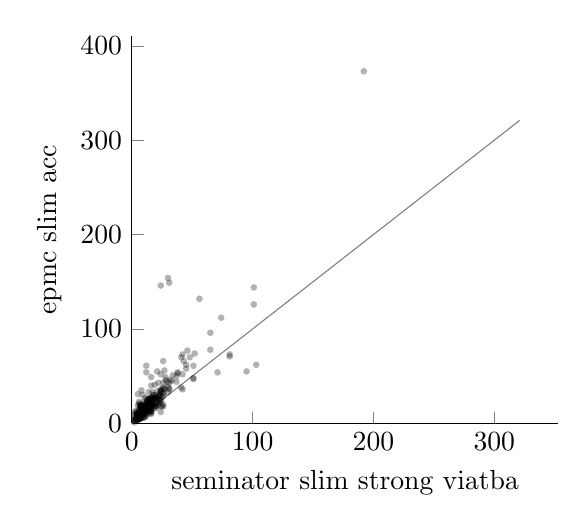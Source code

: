 \pgfplotsset{
  compat=newest,
}
\begin{axis}[
  mark size=1.2pt,
  axis x line*=bottom,
  axis y line*=left,
  width=7cm,
  height=6.5cm,
  xlabel near ticks=true,
  ylabel near ticks=true,
  xmin=0,
  ymin=0,
  colorbar/width=.1cm,
  colorbar style={
    line width=.1pt,
  },
  colorbar shift/.style={
    xshift=.1cm,
  },
  xlabel={seminator slim strong viatba},
  ylabel={epmc slim acc},
%
]
\addplot[
  scatter=false,
  scatter src=explicit,
  only marks=true,
  mark options={
    fill opacity=0.3,
    draw opacity=0,
  },
  every mark/.append style={},
%
] coordinates
  {(17.0,26.0) [1]%
  (31.0,36.0) [1]%
  (9.0,10.0) [1]%
  (11.0,14.0) [1]%
  (13.0,23.0) [1]%
  (10.0,14.0) [1]%
  (14.0,26.0) [1]%
  (95.0,55.0) [1]%
  (7.0,5.0) [1]%
  (5.0,6.0) [1]%
  (6.0,7.0) [1]%
  (8.0,15.0) [1]%
  (9.0,10.0) [1]%
  (20.0,21.0) [1]%
  (12.0,19.0) [1]%
  (4.0,3.0) [1]%
  (7.0,8.0) [1]%
  (3.0,4.0) [1]%
  (56.0,132.0) [1]%
  (6.0,5.0) [1]%
  (27.0,37.0) [1]%
  (7.0,10.0) [1]%
  (14.0,19.0) [1]%
  (6.0,7.0) [1]%
  (4.0,6.0) [1]%
  (16.0,24.0) [1]%
  (15.0,17.0) [1]%
  (4.0,10.0) [1]%
  (5.0,6.0) [1]%
  (10.0,11.0) [1]%
  (20.0,26.0) [1]%
  (7.0,9.0) [1]%
  (10.0,15.0) [1]%
  (8.0,11.0) [1]%
  (8.0,19.0) [1]%
  (10.0,12.0) [1]%
  (4.0,5.0) [1]%
  (11.0,12.0) [1]%
  (3.0,6.0) [1]%
  (10.0,12.0) [1]%
  (14.0,20.0) [1]%
  (5.0,6.0) [1]%
  (31.0,149.0) [1]%
  (2.0,3.0) [1]%
  (48.0,70.0) [1]%
  (26.0,20.0) [1]%
  (8.0,17.0) [1]%
  (6.0,5.0) [1]%
  (6.0,13.0) [1]%
  (15.0,26.0) [1]%
  (16.0,27.0) [1]%
  (26.0,38.0) [1]%
  (4.0,3.0) [1]%
  (84.0,nan) [1]%
  (8.0,13.0) [1]%
  (12.0,15.0) [1]%
  (15.0,26.0) [1]%
  (12.0,21.0) [1]%
  (15.0,26.0) [1]%
  (26.0,32.0) [1]%
  (6.0,9.0) [1]%
  (6.0,15.0) [1]%
  (8.0,9.0) [1]%
  (6.0,9.0) [1]%
  (7.0,8.0) [1]%
  (101.0,126.0) [1]%
  (5.0,6.0) [1]%
  (5.0,6.0) [1]%
  (nan,316.0) [1]%
  (6.0,9.0) [1]%
  (11.0,7.0) [1]%
  (7.0,10.0) [1]%
  (6.0,10.0) [1]%
  (321.0,nan) [1]%
  (4.0,9.0) [1]%
  (74.0,112.0) [1]%
  (14.0,15.0) [1]%
  (17.0,18.0) [1]%
  (9.0,10.0) [1]%
  (6.0,7.0) [1]%
  (13.0,14.0) [1]%
  (26.0,66.0) [1]%
  (6.0,7.0) [1]%
  (4.0,11.0) [1]%
  (8.0,6.0) [1]%
  (81.0,73.0) [1]%
  (16.0,17.0) [1]%
  (24.0,25.0) [1]%
  (4.0,5.0) [1]%
  (10.0,19.0) [1]%
  (6.0,9.0) [1]%
  (3.0,13.0) [1]%
  (9.0,13.0) [1]%
  (9.0,14.0) [1]%
  (6.0,10.0) [1]%
  (12.0,13.0) [1]%
  (13.0,14.0) [1]%
  (9.0,13.0) [1]%
  (16.0,40.0) [1]%
  (16.0,10.0) [1]%
  (5.0,6.0) [1]%
  (4.0,5.0) [1]%
  (2.0,1.0) [1]%
  (7.0,6.0) [1]%
  (11.0,12.0) [1]%
  (8.0,12.0) [1]%
  (37.0,44.0) [1]%
  (8.0,12.0) [1]%
  (13.0,20.0) [1]%
  (142.0,nan) [1]%
  (8.0,11.0) [1]%
  (51.0,61.0) [1]%
  (18.0,16.0) [1]%
  (12.0,15.0) [1]%
  (23.0,22.0) [1]%
  (11.0,16.0) [1]%
  (6.0,7.0) [1]%
  (22.0,23.0) [1]%
  (7.0,8.0) [1]%
  (9.0,19.0) [1]%
  (16.0,15.0) [1]%
  (11.0,12.0) [1]%
  (12.0,16.0) [1]%
  (15.0,13.0) [1]%
  (20.0,16.0) [1]%
  (16.0,25.0) [1]%
  (8.0,13.0) [1]%
  (21.0,22.0) [1]%
  (7.0,16.0) [1]%
  (9.0,12.0) [1]%
  (20.0,27.0) [1]%
  (10.0,11.0) [1]%
  (7.0,19.0) [1]%
  (8.0,12.0) [1]%
  (13.0,16.0) [1]%
  (7.0,8.0) [1]%
  (4.0,3.0) [1]%
  (38.0,54.0) [1]%
  (7.0,8.0) [1]%
  (8.0,18.0) [1]%
  (20.0,27.0) [1]%
  (4.0,10.0) [1]%
  (6.0,8.0) [1]%
  (26.0,18.0) [1]%
  (8.0,9.0) [1]%
  (15.0,22.0) [1]%
  (7.0,20.0) [1]%
  (11.0,18.0) [1]%
  (6.0,9.0) [1]%
  (6.0,7.0) [1]%
  (6.0,7.0) [1]%
  (14.0,17.0) [1]%
  (6.0,23.0) [1]%
  (17.0,18.0) [1]%
  (12.0,19.0) [1]%
  (8.0,10.0) [1]%
  (7.0,8.0) [1]%
  (6.0,5.0) [1]%
  (5.0,7.0) [1]%
  (9.0,11.0) [1]%
  (24.0,146.0) [1]%
  (12.0,17.0) [1]%
  (7.0,5.0) [1]%
  (8.0,14.0) [1]%
  (24.0,12.0) [1]%
  (16.0,21.0) [1]%
  (16.0,27.0) [1]%
  (8.0,12.0) [1]%
  (30.0,39.0) [1]%
  (18.0,26.0) [1]%
  (7.0,13.0) [1]%
  (5.0,31.0) [1]%
  (5.0,19.0) [1]%
  (5.0,9.0) [1]%
  (42.0,52.0) [1]%
  (13.0,15.0) [1]%
  (27.0,56.0) [1]%
  (10.0,11.0) [1]%
  (14.0,33.0) [1]%
  (21.0,55.0) [1]%
  (10.0,9.0) [1]%
  (8.0,7.0) [1]%
  (45.0,58.0) [1]%
  (8.0,10.0) [1]%
  (38.0,53.0) [1]%
  (7.0,9.0) [1]%
  (7.0,8.0) [1]%
  (21.0,19.0) [1]%
  (12.0,11.0) [1]%
  (9.0,10.0) [1]%
  (6.0,5.0) [1]%
  (12.0,54.0) [1]%
  (17.0,33.0) [1]%
  (7.0,8.0) [1]%
  (19.0,26.0) [1]%
  (4.0,5.0) [1]%
  (20.0,30.0) [1]%
  (81.0,71.0) [1]%
  (25.0,36.0) [1]%
  (31.0,37.0) [1]%
  (6.0,7.0) [1]%
  (9.0,10.0) [1]%
  (10.0,23.0) [1]%
  (7.0,8.0) [1]%
  (24.0,34.0) [1]%
  (13.0,10.0) [1]%
  (9.0,11.0) [1]%
  (19.0,27.0) [1]%
  (16.0,49.0) [1]%
  (42.0,36.0) [1]%
  (7.0,8.0) [1]%
  (41.0,38.0) [1]%
  (11.0,12.0) [1]%
  (6.0,7.0) [1]%
  (37.0,50.0) [1]%
  (12.0,15.0) [1]%
  (30.0,33.0) [1]%
  (43.0,66.0) [1]%
  (11.0,12.0) [1]%
  (nan,nan) [1]%
  (16.0,12.0) [1]%
  (5.0,9.0) [1]%
  (24.0,36.0) [1]%
  (7.0,8.0) [1]%
  (16.0,13.0) [1]%
  (13.0,21.0) [1]%
  (101.0,144.0) [1]%
  (12.0,17.0) [1]%
  (10.0,6.0) [1]%
  (26.0,43.0) [1]%
  (10.0,11.0) [1]%
  (21.0,34.0) [1]%
  (10.0,18.0) [1]%
  (7.0,19.0) [1]%
  (33.0,45.0) [1]%
  (13.0,17.0) [1]%
  (11.0,10.0) [1]%
  (15.0,16.0) [1]%
  (34.0,51.0) [1]%
  (22.0,43.0) [1]%
  (65.0,78.0) [1]%
  (9.0,30.0) [1]%
  (5.0,9.0) [1]%
  (10.0,13.0) [1]%
  (9.0,10.0) [1]%
  (11.0,17.0) [1]%
  (16.0,24.0) [1]%
  (9.0,13.0) [1]%
  (11.0,16.0) [1]%
  (5.0,6.0) [1]%
  (16.0,20.0) [1]%
  (23.0,28.0) [1]%
  (52.0,74.0) [1]%
  (7.0,16.0) [1]%
  (11.0,21.0) [1]%
  (13.0,14.0) [1]%
  (14.0,20.0) [1]%
  (16.0,11.0) [1]%
  (32.0,46.0) [1]%
  (13.0,26.0) [1]%
  (22.0,25.0) [1]%
  (5.0,6.0) [1]%
  (13.0,24.0) [1]%
  (4.0,5.0) [1]%
  (7.0,8.0) [1]%
  (6.0,8.0) [1]%
  (13.0,15.0) [1]%
  (29.0,44.0) [1]%
  (19.0,27.0) [1]%
  (5.0,6.0) [1]%
  (8.0,9.0) [1]%
  (12.0,61.0) [1]%
  (17.0,28.0) [1]%
  (12.0,13.0) [1]%
  (4.0,5.0) [1]%
  (9.0,15.0) [1]%
  (5.0,6.0) [1]%
  (4.0,5.0) [1]%
  (20.0,19.0) [1]%
  (19.0,18.0) [1]%
  (20.0,18.0) [1]%
  (10.0,12.0) [1]%
  (11.0,27.0) [1]%
  (46.0,77.0) [1]%
  (9.0,19.0) [1]%
  (8.0,10.0) [1]%
  (7.0,8.0) [1]%
  (12.0,11.0) [1]%
  (8.0,17.0) [1]%
  (7.0,6.0) [1]%
  (4.0,10.0) [1]%
  (19.0,41.0) [1]%
  (71.0,54.0) [1]%
  (8.0,9.0) [1]%
  (28.0,46.0) [1]%
  (6.0,5.0) [1]%
  (8.0,9.0) [1]%
  (13.0,14.0) [1]%
  (7.0,8.0) [1]%
  (16.0,22.0) [1]%
  (3.0,12.0) [1]%
  (6.0,5.0) [1]%
  (10.0,11.0) [1]%
  (16.0,13.0) [1]%
  (9.0,8.0) [1]%
  (15.0,21.0) [1]%
  (25.0,28.0) [1]%
  (6.0,8.0) [1]%
  (11.0,14.0) [1]%
  (7.0,9.0) [1]%
  (5.0,7.0) [1]%
  (8.0,7.0) [1]%
  (26.0,29.0) [1]%
  (18.0,22.0) [1]%
  (24.0,52.0) [1]%
  (7.0,8.0) [1]%
  (18.0,30.0) [1]%
  (20.0,27.0) [1]%
  (6.0,9.0) [1]%
  (16.0,23.0) [1]%
  (17.0,24.0) [1]%
  (11.0,17.0) [1]%
  (7.0,8.0) [1]%
  (4.0,5.0) [1]%
  (9.0,10.0) [1]%
  (14.0,18.0) [1]%
  (27.0,36.0) [1]%
  (13.0,24.0) [1]%
  (192.0,373.0) [1]%
  (13.0,25.0) [1]%
  (16.0,21.0) [1]%
  (7.0,8.0) [1]%
  (126.0,nan) [1]%
  (24.0,23.0) [1]%
  (8.0,10.0) [1]%
  (5.0,4.0) [1]%
  (18.0,22.0) [1]%
  (23.0,29.0) [1]%
  (5.0,4.0) [1]%
  (16.0,26.0) [1]%
  (10.0,14.0) [1]%
  (9.0,15.0) [1]%
  (45.0,62.0) [1]%
  (12.0,8.0) [1]%
  (9.0,15.0) [1]%
  (8.0,9.0) [1]%
  (8.0,9.0) [1]%
  (42.0,73.0) [1]%
  (7.0,8.0) [1]%
  (5.0,11.0) [1]%
  (6.0,9.0) [1]%
  (17.0,20.0) [1]%
  (4.0,3.0) [1]%
  (8.0,10.0) [1]%
  (12.0,13.0) [1]%
  (13.0,15.0) [1]%
  (69.0,nan) [1]%
  (4.0,10.0) [1]%
  (17.0,20.0) [1]%
  (22.0,29.0) [1]%
  (144.0,nan) [1]%
  (3.0,4.0) [1]%
  (8.0,35.0) [1]%
  (8.0,12.0) [1]%
  (3.0,6.0) [1]%
  (83.0,nan) [1]%
  (65.0,96.0) [1]%
  (26.0,32.0) [1]%
  (8.0,7.0) [1]%
  (15.0,13.0) [1]%
  (23.0,30.0) [1]%
  (30.0,154.0) [1]%
  (24.0,18.0) [1]%
  (4.0,9.0) [1]%
  (7.0,6.0) [1]%
  (10.0,12.0) [1]%
  (31.0,43.0) [1]%
  (51.0,48.0) [1]%
  (4.0,6.0) [1]%
  (8.0,9.0) [1]%
  (18.0,25.0) [1]%
  (41.0,70.0) [1]%
  (7.0,10.0) [1]%
  (23.0,31.0) [1]%
  (13.0,23.0) [1]%
  (103.0,62.0) [1]%
  (10.0,6.0) [1]%
  (24.0,34.0) [1]%
  (7.0,5.0) [1]%
  (6.0,9.0) [1]%
  (7.0,9.0) [1]%
  (51.0,47.0) [1]%
  (9.0,13.0) [1]%
  (5.0,6.0) [1]%
  (12.0,13.0) [1]%
  (18.0,30.0) [1]%
  (5.0,11.0) [1]%
  (8.0,13.0) [1]%
  (25.0,18.0) [1]%
  (6.0,21.0) [1]%
  (24.0,34.0) [1]%
  (7.0,8.0) [1]%
  (28.0,49.0) [1]%
  (11.0,12.0) [1]%
  (5.0,4.0) [1]%
  (23.0,25.0) [1]%
  (5.0,6.0) [1]%
  (12.0,20.0) [1]%
};%
\addplot[gray,domain=0:321.0]{x};%
%
\end{axis}
